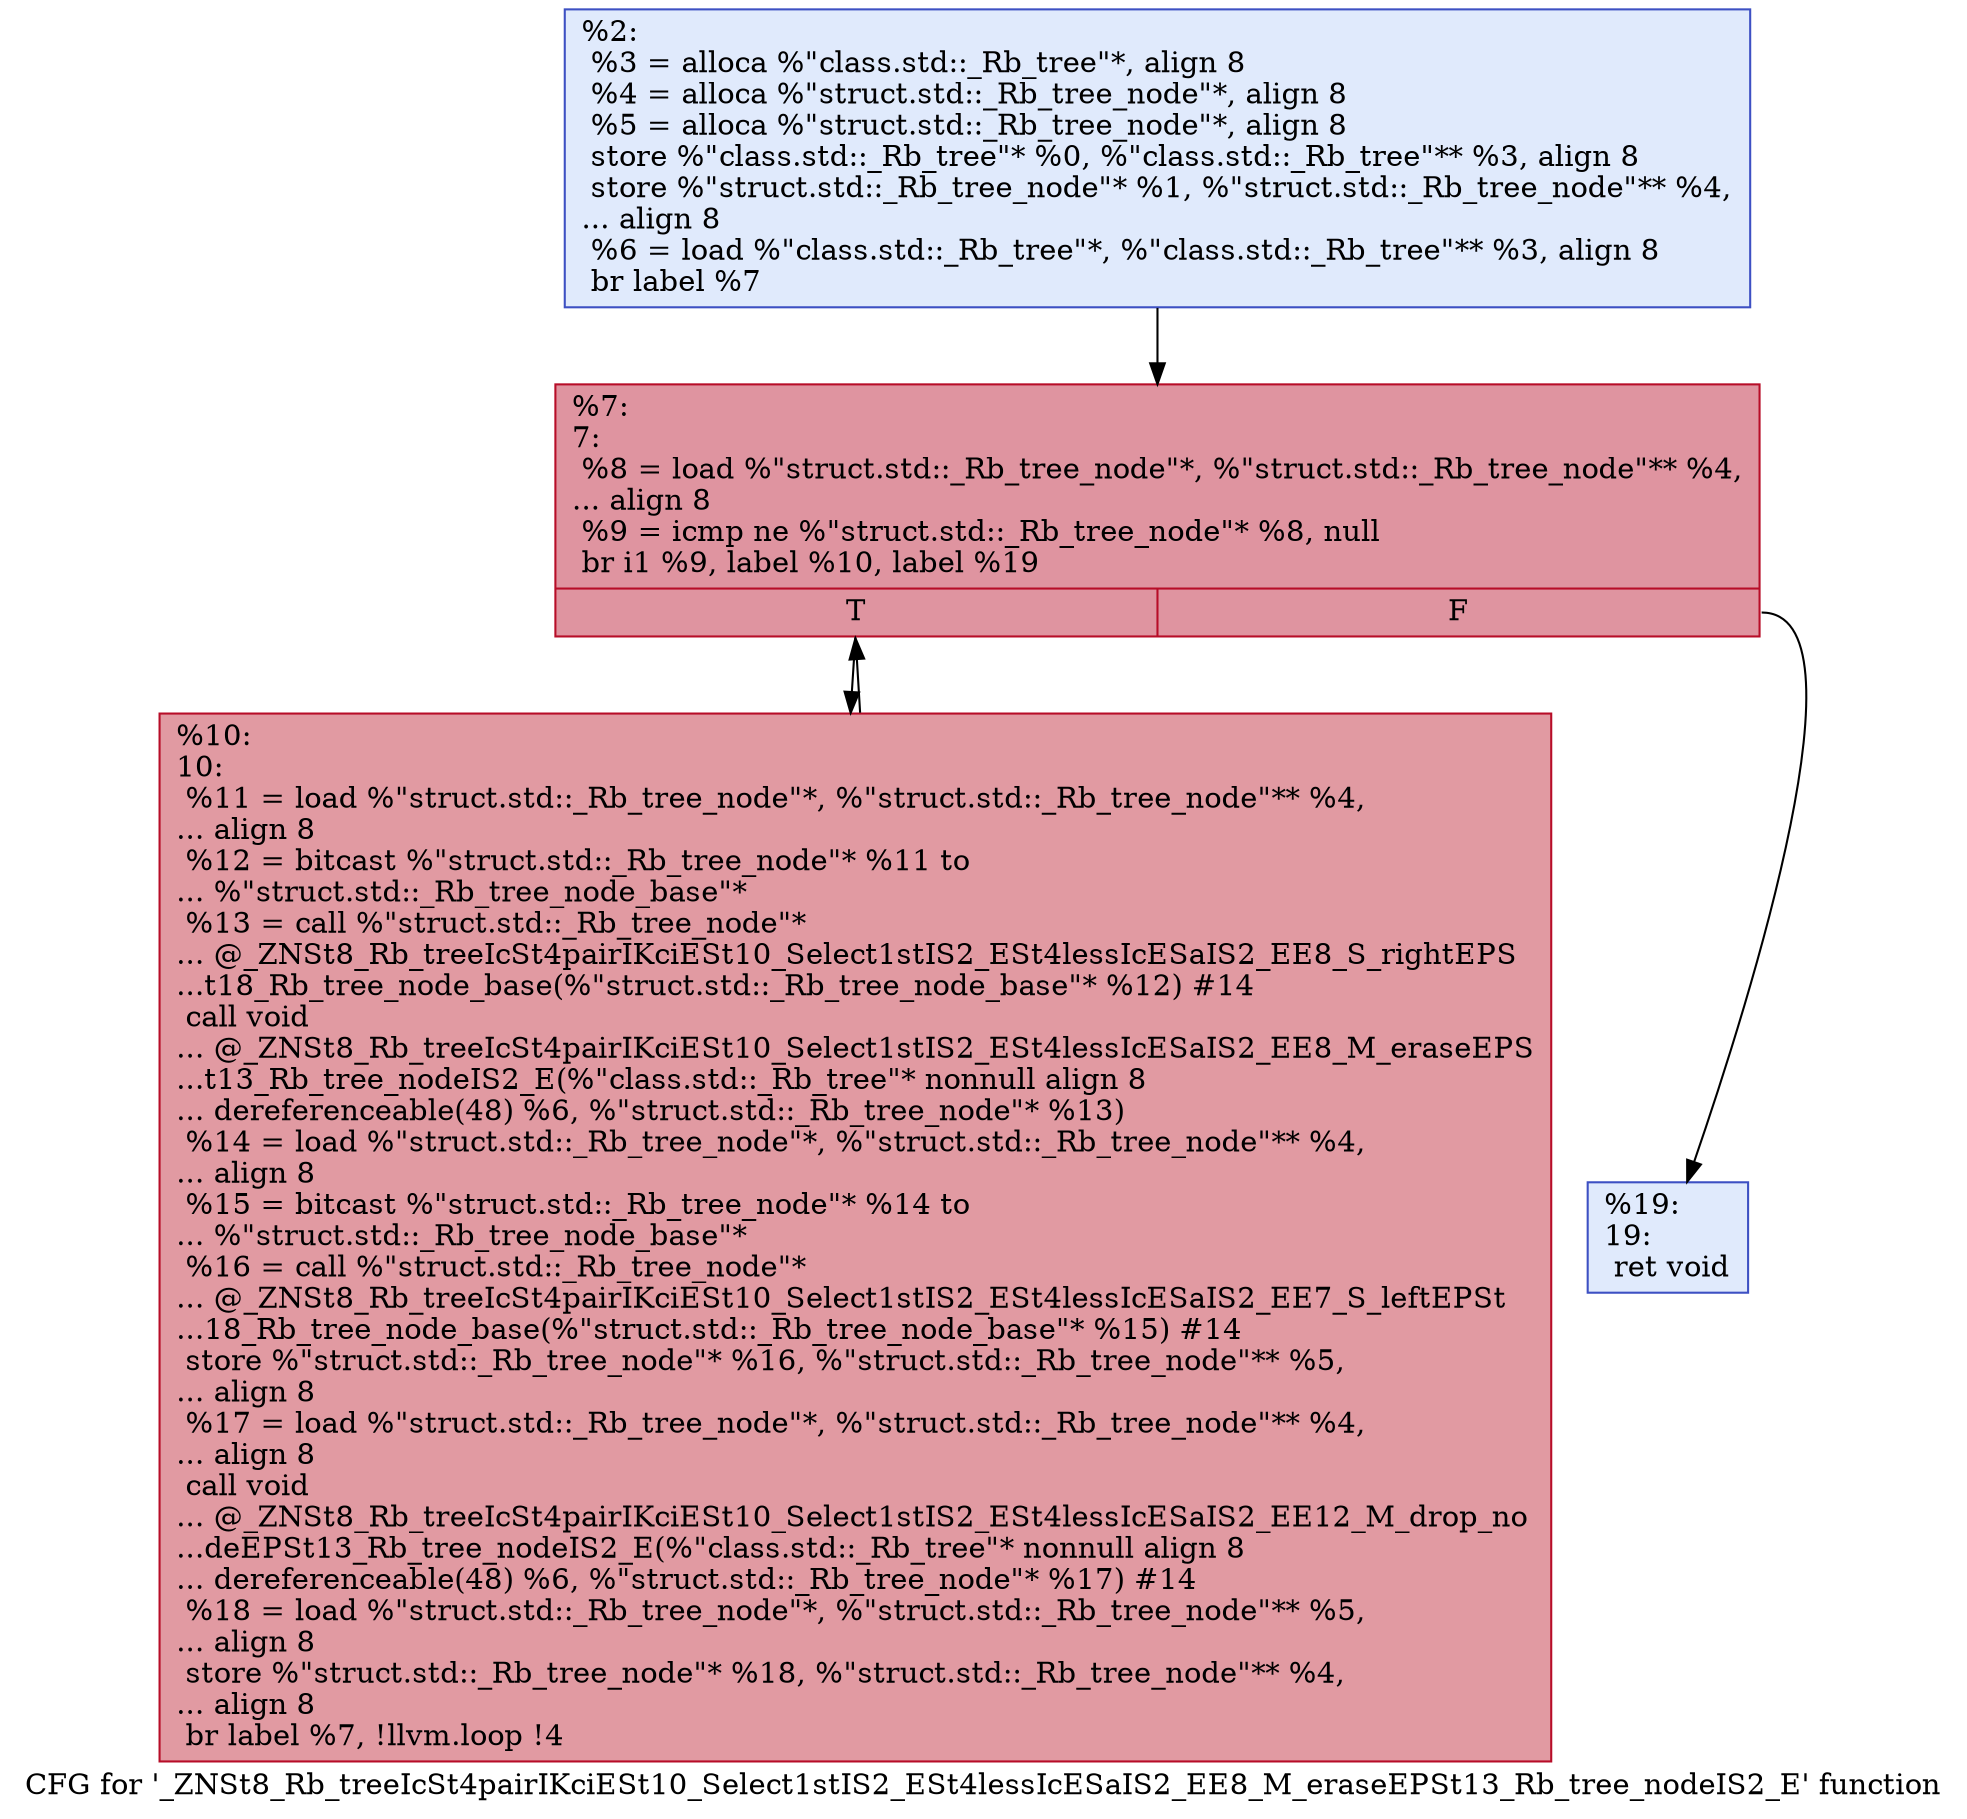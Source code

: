 digraph "CFG for '_ZNSt8_Rb_treeIcSt4pairIKciESt10_Select1stIS2_ESt4lessIcESaIS2_EE8_M_eraseEPSt13_Rb_tree_nodeIS2_E' function" {
	label="CFG for '_ZNSt8_Rb_treeIcSt4pairIKciESt10_Select1stIS2_ESt4lessIcESaIS2_EE8_M_eraseEPSt13_Rb_tree_nodeIS2_E' function";

	Node0x557bfd4fbf80 [shape=record,color="#3d50c3ff", style=filled, fillcolor="#b9d0f970",label="{%2:\l  %3 = alloca %\"class.std::_Rb_tree\"*, align 8\l  %4 = alloca %\"struct.std::_Rb_tree_node\"*, align 8\l  %5 = alloca %\"struct.std::_Rb_tree_node\"*, align 8\l  store %\"class.std::_Rb_tree\"* %0, %\"class.std::_Rb_tree\"** %3, align 8\l  store %\"struct.std::_Rb_tree_node\"* %1, %\"struct.std::_Rb_tree_node\"** %4,\l... align 8\l  %6 = load %\"class.std::_Rb_tree\"*, %\"class.std::_Rb_tree\"** %3, align 8\l  br label %7\l}"];
	Node0x557bfd4fbf80 -> Node0x557bfd4fc120;
	Node0x557bfd4fc120 [shape=record,color="#b70d28ff", style=filled, fillcolor="#b70d2870",label="{%7:\l7:                                                \l  %8 = load %\"struct.std::_Rb_tree_node\"*, %\"struct.std::_Rb_tree_node\"** %4,\l... align 8\l  %9 = icmp ne %\"struct.std::_Rb_tree_node\"* %8, null\l  br i1 %9, label %10, label %19\l|{<s0>T|<s1>F}}"];
	Node0x557bfd4fc120:s0 -> Node0x557bfd4fbfd0;
	Node0x557bfd4fc120:s1 -> Node0x557bfd4fc370;
	Node0x557bfd4fbfd0 [shape=record,color="#b70d28ff", style=filled, fillcolor="#bb1b2c70",label="{%10:\l10:                                               \l  %11 = load %\"struct.std::_Rb_tree_node\"*, %\"struct.std::_Rb_tree_node\"** %4,\l... align 8\l  %12 = bitcast %\"struct.std::_Rb_tree_node\"* %11 to\l... %\"struct.std::_Rb_tree_node_base\"*\l  %13 = call %\"struct.std::_Rb_tree_node\"*\l... @_ZNSt8_Rb_treeIcSt4pairIKciESt10_Select1stIS2_ESt4lessIcESaIS2_EE8_S_rightEPS\l...t18_Rb_tree_node_base(%\"struct.std::_Rb_tree_node_base\"* %12) #14\l  call void\l... @_ZNSt8_Rb_treeIcSt4pairIKciESt10_Select1stIS2_ESt4lessIcESaIS2_EE8_M_eraseEPS\l...t13_Rb_tree_nodeIS2_E(%\"class.std::_Rb_tree\"* nonnull align 8\l... dereferenceable(48) %6, %\"struct.std::_Rb_tree_node\"* %13)\l  %14 = load %\"struct.std::_Rb_tree_node\"*, %\"struct.std::_Rb_tree_node\"** %4,\l... align 8\l  %15 = bitcast %\"struct.std::_Rb_tree_node\"* %14 to\l... %\"struct.std::_Rb_tree_node_base\"*\l  %16 = call %\"struct.std::_Rb_tree_node\"*\l... @_ZNSt8_Rb_treeIcSt4pairIKciESt10_Select1stIS2_ESt4lessIcESaIS2_EE7_S_leftEPSt\l...18_Rb_tree_node_base(%\"struct.std::_Rb_tree_node_base\"* %15) #14\l  store %\"struct.std::_Rb_tree_node\"* %16, %\"struct.std::_Rb_tree_node\"** %5,\l... align 8\l  %17 = load %\"struct.std::_Rb_tree_node\"*, %\"struct.std::_Rb_tree_node\"** %4,\l... align 8\l  call void\l... @_ZNSt8_Rb_treeIcSt4pairIKciESt10_Select1stIS2_ESt4lessIcESaIS2_EE12_M_drop_no\l...deEPSt13_Rb_tree_nodeIS2_E(%\"class.std::_Rb_tree\"* nonnull align 8\l... dereferenceable(48) %6, %\"struct.std::_Rb_tree_node\"* %17) #14\l  %18 = load %\"struct.std::_Rb_tree_node\"*, %\"struct.std::_Rb_tree_node\"** %5,\l... align 8\l  store %\"struct.std::_Rb_tree_node\"* %18, %\"struct.std::_Rb_tree_node\"** %4,\l... align 8\l  br label %7, !llvm.loop !4\l}"];
	Node0x557bfd4fbfd0 -> Node0x557bfd4fc120;
	Node0x557bfd4fc370 [shape=record,color="#3d50c3ff", style=filled, fillcolor="#b9d0f970",label="{%19:\l19:                                               \l  ret void\l}"];
}
